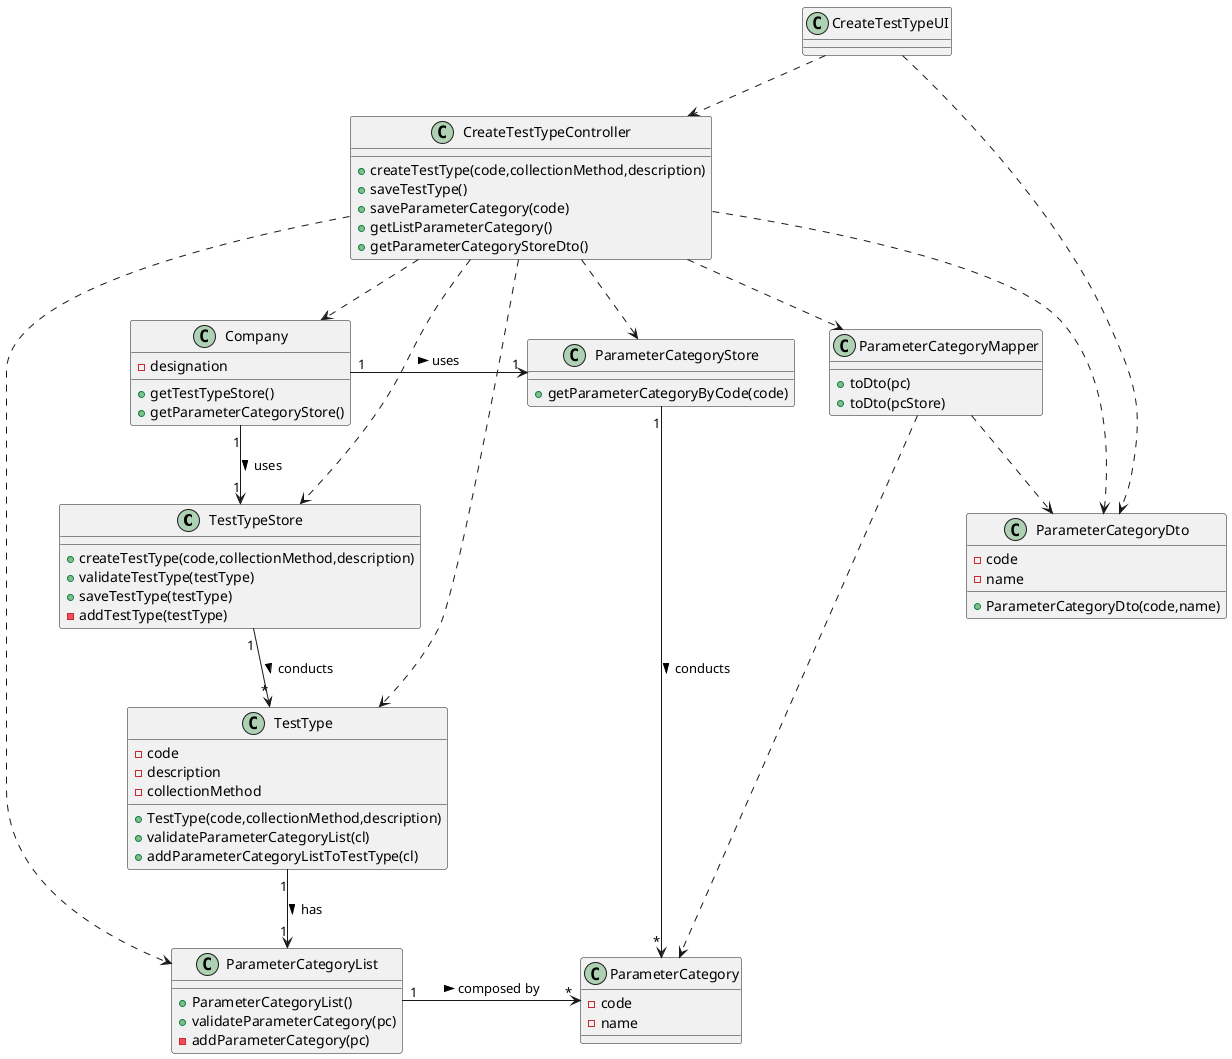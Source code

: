 @startuml
'https://plantuml.com/class-diagram
class TestTypeStore{
+ createTestType(code,collectionMethod,description)
+ validateTestType(testType)
+ saveTestType(testType)
-addTestType(testType)

}
class TestType{
-code
-description
-collectionMethod
+ TestType(code,collectionMethod,description)
+ validateParameterCategoryList(cl)
+addParameterCategoryListToTestType(cl)
}
class ParameterCategoryDto{
-code
-name
+ParameterCategoryDto(code,name)
}
class ParameterCategoryMapper{
+ toDto(pc)
+ toDto(pcStore)
}

class CreateTestTypeController{
+ createTestType(code,collectionMethod,description)
+ saveTestType()
+ saveParameterCategory(code)
+ getListParameterCategory()
+ getParameterCategoryStoreDto()
}
class ParameterCategoryStore{
+getParameterCategoryByCode(code)
}
class CreateTestTypeUI{
}
class Company{
-designation
+ getTestTypeStore()
+ getParameterCategoryStore()
}
class ParameterCategory{
-code
-name
}
class ParameterCategoryList{
+ParameterCategoryList()
+validateParameterCategory(pc)
-addParameterCategory(pc)
}
CreateTestTypeController .> ParameterCategoryDto
CreateTestTypeController ..> ParameterCategoryMapper
ParameterCategoryMapper ..> ParameterCategoryDto
CreateTestTypeUI ..> CreateTestTypeController
CreateTestTypeUI .> ParameterCategoryDto
CreateTestTypeController ..> Company
CreateTestTypeController .> TestTypeStore
CreateTestTypeController .> ParameterCategoryStore
ParameterCategoryMapper ..> ParameterCategory
Company "1" -->"1" TestTypeStore: uses >
Company "1" ->"1" ParameterCategoryStore: uses >
TestTypeStore"1" -->"*" TestType: conducts >
CreateTestTypeController ..> TestType
ParameterCategoryStore "1" --> "*" ParameterCategory :conducts >
TestType "1" --> "1" ParameterCategoryList: has >
CreateTestTypeController ..> ParameterCategoryList
ParameterCategoryList "1" -> "*" ParameterCategory: composed by >
@enduml